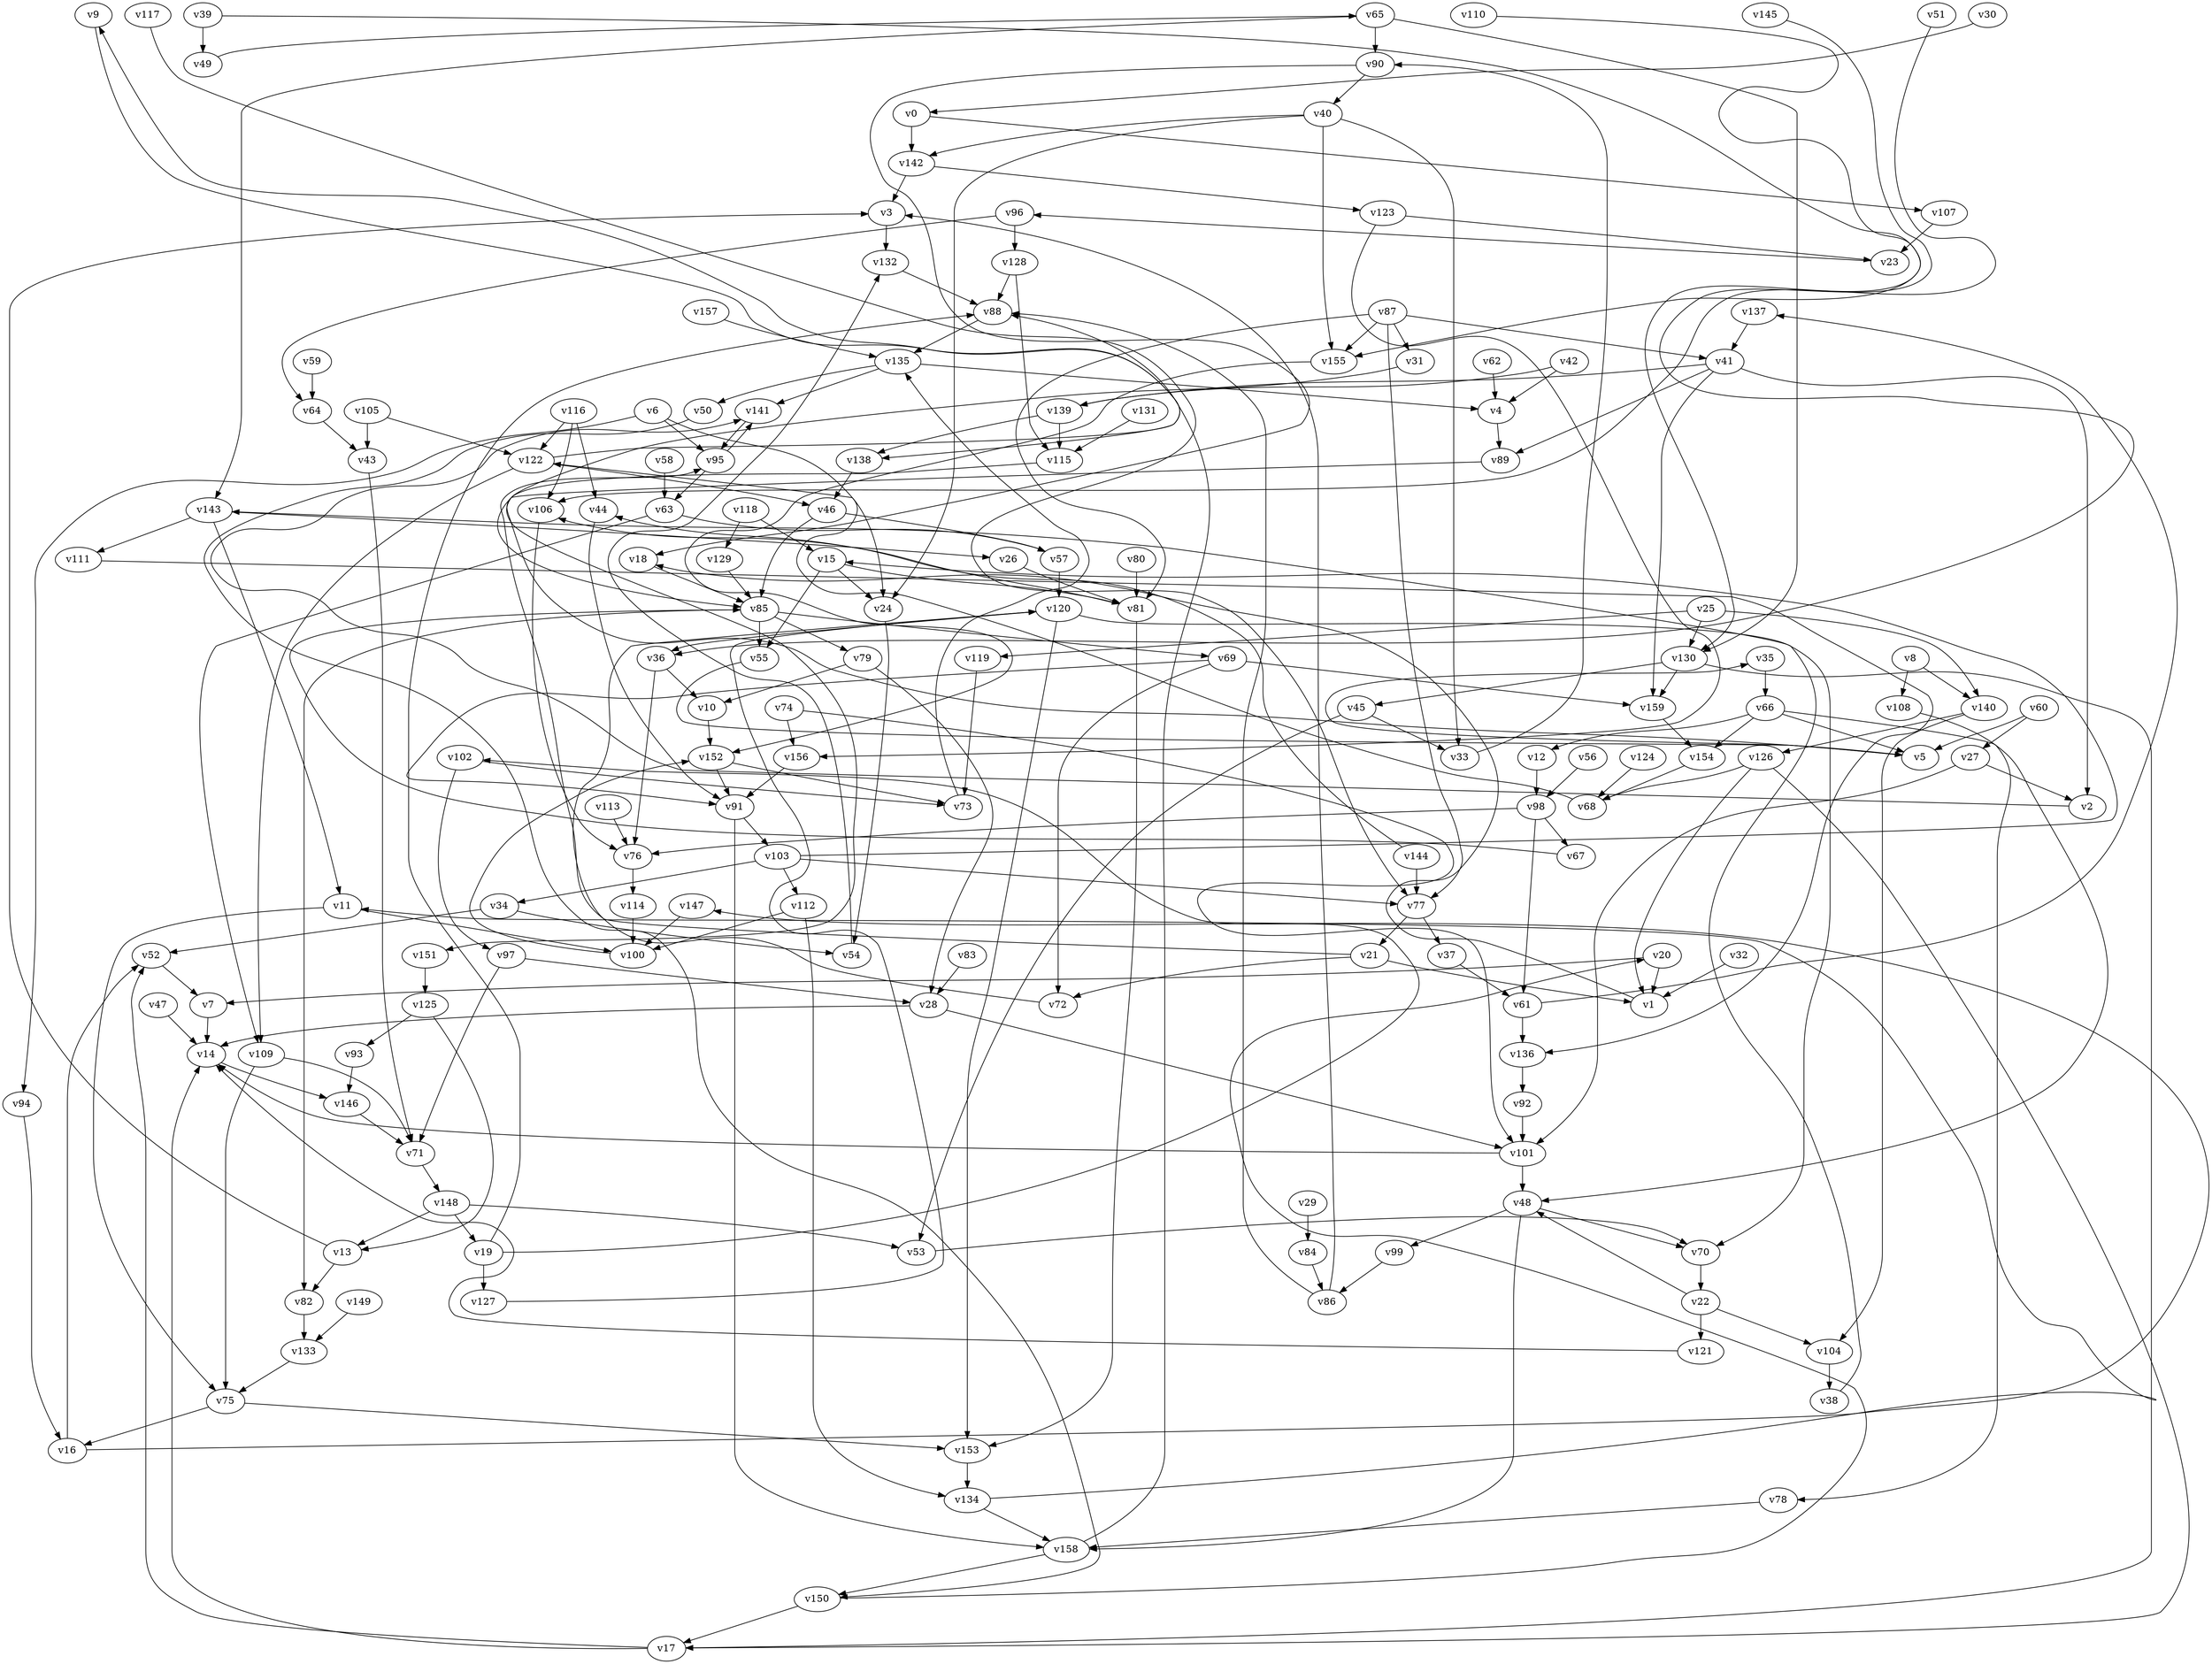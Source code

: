 // Benchmark game 234 - 160 vertices
// time_bound: 30
// targets: v153
digraph G {
    v0 [name="v0", player=0];
    v1 [name="v1", player=1];
    v2 [name="v2", player=1];
    v3 [name="v3", player=1];
    v4 [name="v4", player=1];
    v5 [name="v5", player=0];
    v6 [name="v6", player=0];
    v7 [name="v7", player=1];
    v8 [name="v8", player=1];
    v9 [name="v9", player=1];
    v10 [name="v10", player=1];
    v11 [name="v11", player=0];
    v12 [name="v12", player=0];
    v13 [name="v13", player=0];
    v14 [name="v14", player=0];
    v15 [name="v15", player=1];
    v16 [name="v16", player=0];
    v17 [name="v17", player=1];
    v18 [name="v18", player=1];
    v19 [name="v19", player=0];
    v20 [name="v20", player=0];
    v21 [name="v21", player=1];
    v22 [name="v22", player=1];
    v23 [name="v23", player=1];
    v24 [name="v24", player=0];
    v25 [name="v25", player=1];
    v26 [name="v26", player=0];
    v27 [name="v27", player=1];
    v28 [name="v28", player=1];
    v29 [name="v29", player=0];
    v30 [name="v30", player=0];
    v31 [name="v31", player=0];
    v32 [name="v32", player=1];
    v33 [name="v33", player=0];
    v34 [name="v34", player=0];
    v35 [name="v35", player=1];
    v36 [name="v36", player=1];
    v37 [name="v37", player=1];
    v38 [name="v38", player=1];
    v39 [name="v39", player=1];
    v40 [name="v40", player=1];
    v41 [name="v41", player=1];
    v42 [name="v42", player=1];
    v43 [name="v43", player=0];
    v44 [name="v44", player=1];
    v45 [name="v45", player=0];
    v46 [name="v46", player=1];
    v47 [name="v47", player=0];
    v48 [name="v48", player=1];
    v49 [name="v49", player=0];
    v50 [name="v50", player=0];
    v51 [name="v51", player=1];
    v52 [name="v52", player=1];
    v53 [name="v53", player=0];
    v54 [name="v54", player=0];
    v55 [name="v55", player=0];
    v56 [name="v56", player=0];
    v57 [name="v57", player=1];
    v58 [name="v58", player=1];
    v59 [name="v59", player=0];
    v60 [name="v60", player=1];
    v61 [name="v61", player=1];
    v62 [name="v62", player=0];
    v63 [name="v63", player=0];
    v64 [name="v64", player=0];
    v65 [name="v65", player=1];
    v66 [name="v66", player=0];
    v67 [name="v67", player=0];
    v68 [name="v68", player=1];
    v69 [name="v69", player=1];
    v70 [name="v70", player=0];
    v71 [name="v71", player=0];
    v72 [name="v72", player=0];
    v73 [name="v73", player=0];
    v74 [name="v74", player=1];
    v75 [name="v75", player=1];
    v76 [name="v76", player=1];
    v77 [name="v77", player=1];
    v78 [name="v78", player=1];
    v79 [name="v79", player=1];
    v80 [name="v80", player=0];
    v81 [name="v81", player=0];
    v82 [name="v82", player=1];
    v83 [name="v83", player=0];
    v84 [name="v84", player=0];
    v85 [name="v85", player=0];
    v86 [name="v86", player=0];
    v87 [name="v87", player=1];
    v88 [name="v88", player=0];
    v89 [name="v89", player=0];
    v90 [name="v90", player=0];
    v91 [name="v91", player=0];
    v92 [name="v92", player=0];
    v93 [name="v93", player=1];
    v94 [name="v94", player=1];
    v95 [name="v95", player=1];
    v96 [name="v96", player=1];
    v97 [name="v97", player=0];
    v98 [name="v98", player=0];
    v99 [name="v99", player=0];
    v100 [name="v100", player=0];
    v101 [name="v101", player=0];
    v102 [name="v102", player=0];
    v103 [name="v103", player=1];
    v104 [name="v104", player=0];
    v105 [name="v105", player=1];
    v106 [name="v106", player=0];
    v107 [name="v107", player=1];
    v108 [name="v108", player=1];
    v109 [name="v109", player=1];
    v110 [name="v110", player=1];
    v111 [name="v111", player=0];
    v112 [name="v112", player=0];
    v113 [name="v113", player=1];
    v114 [name="v114", player=1];
    v115 [name="v115", player=0];
    v116 [name="v116", player=0];
    v117 [name="v117", player=0];
    v118 [name="v118", player=1];
    v119 [name="v119", player=1];
    v120 [name="v120", player=1];
    v121 [name="v121", player=1];
    v122 [name="v122", player=1];
    v123 [name="v123", player=1];
    v124 [name="v124", player=0];
    v125 [name="v125", player=0];
    v126 [name="v126", player=1];
    v127 [name="v127", player=1];
    v128 [name="v128", player=1];
    v129 [name="v129", player=0];
    v130 [name="v130", player=0];
    v131 [name="v131", player=0];
    v132 [name="v132", player=1];
    v133 [name="v133", player=0];
    v134 [name="v134", player=0];
    v135 [name="v135", player=0];
    v136 [name="v136", player=0];
    v137 [name="v137", player=1];
    v138 [name="v138", player=0];
    v139 [name="v139", player=0];
    v140 [name="v140", player=1];
    v141 [name="v141", player=0];
    v142 [name="v142", player=0];
    v143 [name="v143", player=0];
    v144 [name="v144", player=0];
    v145 [name="v145", player=0];
    v146 [name="v146", player=1];
    v147 [name="v147", player=1];
    v148 [name="v148", player=1];
    v149 [name="v149", player=1];
    v150 [name="v150", player=1];
    v151 [name="v151", player=1];
    v152 [name="v152", player=0];
    v153 [name="v153", player=1, target=1];
    v154 [name="v154", player=0];
    v155 [name="v155", player=1];
    v156 [name="v156", player=1];
    v157 [name="v157", player=0];
    v158 [name="v158", player=1];
    v159 [name="v159", player=0];

    v0 -> v107 [constraint="t mod 2 == 0"];
    v1 -> v18 [constraint="t >= 2"];
    v2 -> v141 [constraint="t mod 3 == 0"];
    v3 -> v132;
    v4 -> v89;
    v5 -> v35 [constraint="t < 7"];
    v6 -> v95;
    v7 -> v14;
    v8 -> v140;
    v9 -> v138 [constraint="t mod 3 == 1"];
    v10 -> v152;
    v11 -> v100;
    v12 -> v98;
    v13 -> v3;
    v14 -> v146;
    v15 -> v24;
    v16 -> v147 [constraint="t >= 4"];
    v17 -> v14;
    v18 -> v85;
    v19 -> v102 [constraint="t >= 2"];
    v20 -> v7 [constraint="t mod 5 == 2"];
    v21 -> v95 [constraint="t < 15"];
    v22 -> v48;
    v23 -> v96 [constraint="t mod 2 == 0"];
    v24 -> v54;
    v25 -> v140;
    v26 -> v81;
    v27 -> v101;
    v28 -> v14;
    v29 -> v84;
    v30 -> v0 [constraint="t mod 5 == 0"];
    v31 -> v151 [constraint="t mod 4 == 2"];
    v32 -> v1;
    v33 -> v90;
    v34 -> v52;
    v35 -> v66;
    v36 -> v10;
    v37 -> v61;
    v38 -> v143 [constraint="t mod 3 == 2"];
    v39 -> v130 [constraint="t < 14"];
    v40 -> v155;
    v41 -> v2;
    v42 -> v139 [constraint="t mod 5 == 2"];
    v43 -> v71;
    v44 -> v91;
    v45 -> v33;
    v46 -> v85;
    v47 -> v14;
    v48 -> v99;
    v49 -> v65 [constraint="t mod 2 == 1"];
    v50 -> v150 [constraint="t mod 4 == 2"];
    v51 -> v106 [constraint="t mod 4 == 3"];
    v52 -> v7;
    v53 -> v70 [constraint="t mod 4 == 0"];
    v54 -> v132;
    v55 -> v5 [constraint="t < 10"];
    v56 -> v98;
    v57 -> v120;
    v58 -> v63;
    v59 -> v64;
    v60 -> v5;
    v61 -> v137 [constraint="t mod 4 == 2"];
    v62 -> v4;
    v63 -> v57;
    v64 -> v43;
    v65 -> v143;
    v66 -> v154;
    v67 -> v85 [constraint="t >= 5"];
    v68 -> v122 [constraint="t >= 4"];
    v69 -> v91 [constraint="t < 11"];
    v70 -> v22;
    v71 -> v148;
    v72 -> v120 [constraint="t mod 5 == 0"];
    v73 -> v135;
    v74 -> v101 [constraint="t mod 4 == 1"];
    v75 -> v153;
    v76 -> v114;
    v77 -> v21;
    v78 -> v158;
    v79 -> v28;
    v80 -> v81;
    v81 -> v106 [constraint="t mod 5 == 1"];
    v82 -> v133;
    v83 -> v28;
    v84 -> v86;
    v85 -> v82;
    v86 -> v88;
    v87 -> v81;
    v88 -> v135;
    v89 -> v85 [constraint="t mod 2 == 1"];
    v90 -> v18 [constraint="t < 14"];
    v91 -> v103;
    v92 -> v101;
    v93 -> v146;
    v94 -> v16;
    v95 -> v141 [constraint="t >= 3"];
    v96 -> v64 [constraint="t mod 2 == 0"];
    v97 -> v71;
    v98 -> v67;
    v99 -> v86;
    v100 -> v152;
    v101 -> v14 [constraint="t mod 5 == 4"];
    v102 -> v97;
    v103 -> v15 [constraint="t >= 3"];
    v104 -> v38;
    v105 -> v43;
    v106 -> v76;
    v107 -> v23;
    v108 -> v48 [constraint="t mod 3 == 1"];
    v109 -> v71;
    v110 -> v155 [constraint="t >= 4"];
    v111 -> v136 [constraint="t mod 5 == 4"];
    v112 -> v100;
    v113 -> v76;
    v114 -> v100;
    v115 -> v5 [constraint="t mod 2 == 0"];
    v116 -> v44;
    v117 -> v77 [constraint="t >= 1"];
    v118 -> v129;
    v119 -> v73;
    v120 -> v70;
    v121 -> v14 [constraint="t mod 2 == 1"];
    v122 -> v9 [constraint="t >= 4"];
    v123 -> v156 [constraint="t < 6"];
    v124 -> v68;
    v125 -> v13 [constraint="t mod 2 == 0"];
    v126 -> v17 [constraint="t mod 5 == 0"];
    v127 -> v120 [constraint="t >= 4"];
    v128 -> v115;
    v129 -> v85;
    v130 -> v159;
    v131 -> v115;
    v132 -> v88;
    v133 -> v75;
    v134 -> v11 [constraint="t >= 1"];
    v135 -> v4;
    v136 -> v92;
    v137 -> v41;
    v138 -> v46;
    v139 -> v115;
    v140 -> v126;
    v141 -> v95;
    v142 -> v123;
    v143 -> v26;
    v144 -> v44 [constraint="t mod 5 == 0"];
    v145 -> v36 [constraint="t < 8"];
    v146 -> v71;
    v147 -> v100;
    v148 -> v13;
    v149 -> v133;
    v150 -> v20 [constraint="t mod 5 == 3"];
    v151 -> v125;
    v152 -> v73;
    v153 -> v134;
    v154 -> v68;
    v155 -> v152 [constraint="t mod 5 == 4"];
    v156 -> v91;
    v157 -> v135;
    v158 -> v150;
    v159 -> v154;
    v40 -> v33;
    v40 -> v142;
    v109 -> v75;
    v135 -> v50;
    v60 -> v27;
    v42 -> v4;
    v123 -> v23;
    v25 -> v130;
    v87 -> v77;
    v17 -> v52;
    v150 -> v17;
    v122 -> v46;
    v22 -> v121;
    v134 -> v158;
    v41 -> v89;
    v81 -> v153;
    v21 -> v72;
    v130 -> v45;
    v65 -> v130;
    v90 -> v40;
    v142 -> v3;
    v20 -> v1;
    v91 -> v158;
    v79 -> v10;
    v86 -> v3;
    v77 -> v37;
    v22 -> v104;
    v21 -> v1;
    v130 -> v17;
    v120 -> v36;
    v13 -> v82;
    v135 -> v141;
    v102 -> v73;
    v103 -> v34;
    v69 -> v159;
    v40 -> v24;
    v28 -> v101;
    v148 -> v19;
    v143 -> v111;
    v11 -> v75;
    v98 -> v61;
    v6 -> v94;
    v85 -> v79;
    v126 -> v68;
    v122 -> v109;
    v66 -> v12;
    v87 -> v31;
    v48 -> v70;
    v148 -> v53;
    v101 -> v48;
    v85 -> v69;
    v66 -> v5;
    v39 -> v49;
    v8 -> v108;
    v0 -> v142;
    v116 -> v122;
    v85 -> v55;
    v69 -> v72;
    v97 -> v28;
    v63 -> v109;
    v48 -> v158;
    v46 -> v57;
    v65 -> v90;
    v126 -> v1;
    v34 -> v54;
    v118 -> v15;
    v61 -> v136;
    v15 -> v55;
    v15 -> v81;
    v74 -> v156;
    v103 -> v77;
    v19 -> v88;
    v75 -> v16;
    v6 -> v24;
    v152 -> v91;
    v41 -> v159;
    v36 -> v76;
    v144 -> v77;
    v98 -> v76;
    v19 -> v127;
    v120 -> v153;
    v27 -> v2;
    v112 -> v134;
    v143 -> v11;
    v87 -> v41;
    v95 -> v63;
    v87 -> v155;
    v96 -> v128;
    v16 -> v52;
    v103 -> v112;
    v105 -> v122;
    v116 -> v106;
    v66 -> v78;
    v140 -> v104;
    v41 -> v139;
    v139 -> v138;
    v25 -> v119;
    v158 -> v88;
    v128 -> v88;
    v45 -> v53;
    v125 -> v93;
}
